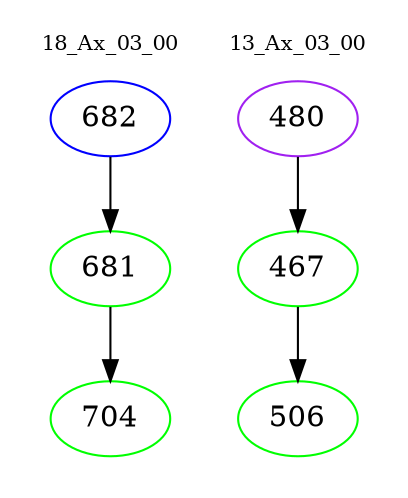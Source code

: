 digraph{
subgraph cluster_0 {
color = white
label = "18_Ax_03_00";
fontsize=10;
T0_682 [label="682", color="blue"]
T0_682 -> T0_681 [color="black"]
T0_681 [label="681", color="green"]
T0_681 -> T0_704 [color="black"]
T0_704 [label="704", color="green"]
}
subgraph cluster_1 {
color = white
label = "13_Ax_03_00";
fontsize=10;
T1_480 [label="480", color="purple"]
T1_480 -> T1_467 [color="black"]
T1_467 [label="467", color="green"]
T1_467 -> T1_506 [color="black"]
T1_506 [label="506", color="green"]
}
}
